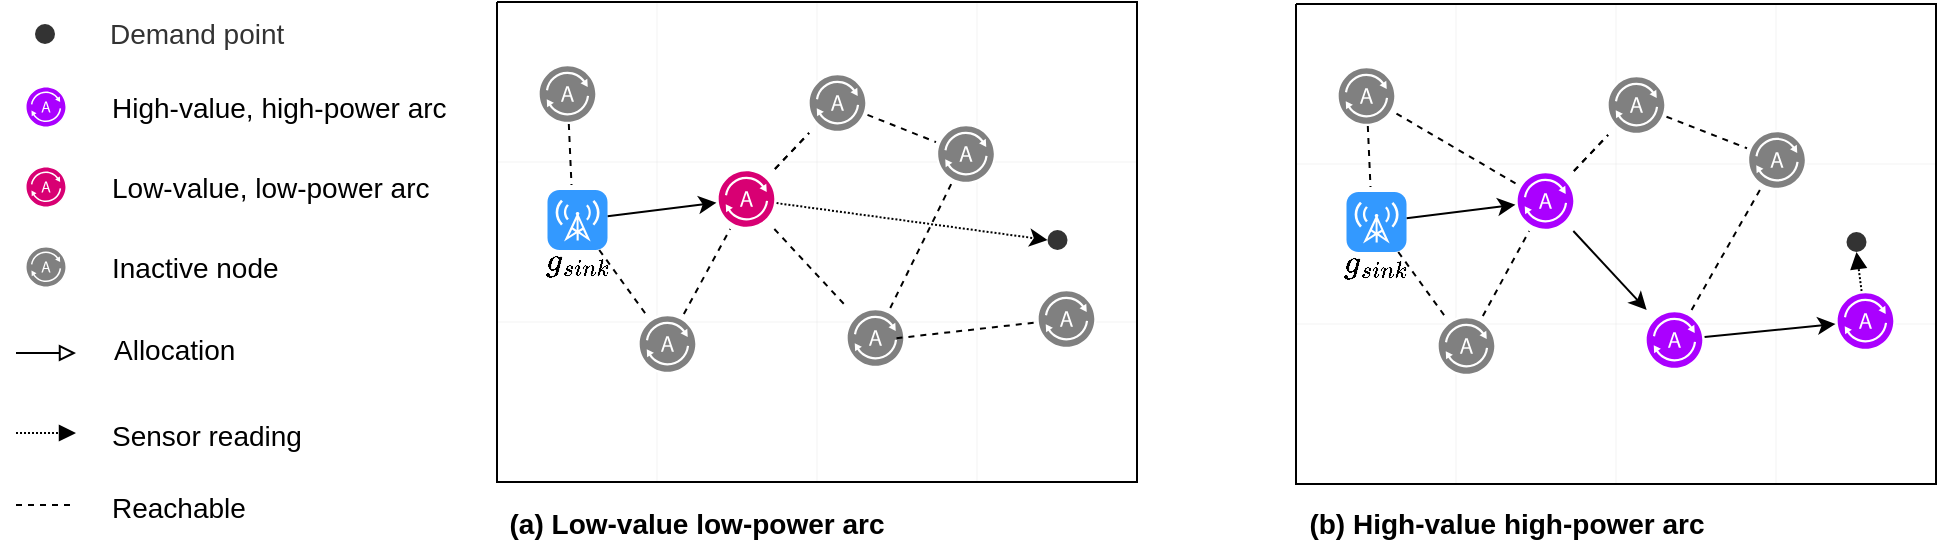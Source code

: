 <mxfile version="13.0.3" type="device"><diagram id="n3x0hCh38KXFZ6Cryw47" name="Page-1"><mxGraphModel dx="1106" dy="822" grid="1" gridSize="10" guides="1" tooltips="1" connect="1" arrows="1" fold="1" page="1" pageScale="1" pageWidth="827" pageHeight="1169" math="1" shadow="0"><root><mxCell id="0"/><mxCell id="1" parent="0"/><mxCell id="sWvzGrBPn2IlzjByoFlh-150" value="" style="verticalLabelPosition=bottom;verticalAlign=top;html=1;shape=mxgraph.basic.patternFillRect;fillStyle=grid;step=80;fillStrokeWidth=0.2;fillStrokeColor=#dddddd;" parent="1" vertex="1"><mxGeometry x="680" y="240" width="320" height="240" as="geometry"/></mxCell><mxCell id="G75mjb6Er_qYQi8ZF5sW-7" value="&lt;font color=&quot;#000000&quot; style=&quot;font-size: 14px;&quot;&gt;High-value, high-power arc&lt;/font&gt;" style="pointerEvents=1;shadow=0;dashed=0;html=1;labelPosition=right;verticalLabelPosition=middle;verticalAlign=middle;align=left;outlineConnect=0;shape=mxgraph.veeam2.agent;labelBackgroundColor=none;fillColor=#aa00ff;spacingLeft=20;fontSize=14;strokeColor=#7700CC;fontColor=#ffffff;" parent="1" vertex="1"><mxGeometry x="44.5" y="281" width="21" height="21" as="geometry"/></mxCell><mxCell id="G75mjb6Er_qYQi8ZF5sW-9" value="&lt;font color=&quot;#000000&quot; style=&quot;font-size: 14px;&quot;&gt;Low-value, low-power arc&lt;/font&gt;" style="pointerEvents=1;shadow=0;dashed=0;html=1;labelPosition=right;verticalLabelPosition=middle;verticalAlign=middle;align=left;outlineConnect=0;shape=mxgraph.veeam2.agent;labelBackgroundColor=none;fillColor=#d80073;spacingLeft=20;fontSize=14;strokeColor=#A50040;fontColor=#ffffff;" parent="1" vertex="1"><mxGeometry x="44.5" y="321" width="21" height="21" as="geometry"/></mxCell><mxCell id="G75mjb6Er_qYQi8ZF5sW-53" value="Inactive node" style="pointerEvents=1;shadow=0;dashed=0;html=1;labelPosition=right;verticalLabelPosition=middle;verticalAlign=middle;align=left;outlineConnect=0;shape=mxgraph.veeam2.agent;labelBackgroundColor=none;fillColor=#808080;spacingLeft=20;fontSize=14;" parent="1" vertex="1"><mxGeometry x="44.5" y="361" width="21" height="21" as="geometry"/></mxCell><mxCell id="G75mjb6Er_qYQi8ZF5sW-55" value="Demand point" style="ellipse;html=1;aspect=fixed;dashed=1;labelBackgroundColor=none;fontColor=#333333;fillColor=#333333;strokeColor=none;labelPosition=right;verticalLabelPosition=middle;align=left;verticalAlign=middle;fontSize=14;textDirection=ltr;spacingLeft=25;" parent="1" vertex="1"><mxGeometry x="49.5" y="250" width="10" height="10" as="geometry"/></mxCell><mxCell id="dMY40JlKNHP0hM3eTLJn-19" style="rounded=0;orthogonalLoop=1;jettySize=auto;html=1;endArrow=block;endFill=0;fontSize=14;" parent="1" edge="1"><mxGeometry relative="1" as="geometry"><mxPoint x="40" y="414.5" as="sourcePoint"/><mxPoint x="70" y="414.5" as="targetPoint"/></mxGeometry></mxCell><mxCell id="dMY40JlKNHP0hM3eTLJn-20" value="Allocation" style="edgeLabel;html=1;align=left;verticalAlign=middle;resizable=0;points=[];fontSize=14;labelPosition=right;verticalLabelPosition=middle;spacingLeft=39;" parent="dMY40JlKNHP0hM3eTLJn-19" vertex="1" connectable="0"><mxGeometry x="-0.5" y="-1" relative="1" as="geometry"><mxPoint y="-2.5" as="offset"/></mxGeometry></mxCell><mxCell id="dMY40JlKNHP0hM3eTLJn-52" style="rounded=0;orthogonalLoop=1;jettySize=auto;html=1;endArrow=block;endFill=1;fontSize=14;dashed=1;dashPattern=1 1;spacingLeft=39;" parent="1" edge="1"><mxGeometry relative="1" as="geometry"><mxPoint x="40" y="454.5" as="sourcePoint"/><mxPoint x="70" y="454.5" as="targetPoint"/></mxGeometry></mxCell><mxCell id="dMY40JlKNHP0hM3eTLJn-53" value="Sensor reading" style="edgeLabel;html=1;align=left;verticalAlign=middle;resizable=0;points=[];fontSize=14;labelPosition=right;verticalLabelPosition=middle;spacingLeft=38;" parent="dMY40JlKNHP0hM3eTLJn-52" vertex="1" connectable="0"><mxGeometry x="-0.5" y="-1" relative="1" as="geometry"><mxPoint as="offset"/></mxGeometry></mxCell><mxCell id="sWvzGrBPn2IlzjByoFlh-8" style="rounded=0;orthogonalLoop=1;jettySize=auto;html=1;" parent="1" source="sWvzGrBPn2IlzjByoFlh-11" target="sWvzGrBPn2IlzjByoFlh-16" edge="1"><mxGeometry relative="1" as="geometry"/></mxCell><mxCell id="sWvzGrBPn2IlzjByoFlh-9" style="edgeStyle=none;rounded=0;orthogonalLoop=1;jettySize=auto;html=1;" parent="1" source="sWvzGrBPn2IlzjByoFlh-16" target="sWvzGrBPn2IlzjByoFlh-24" edge="1"><mxGeometry relative="1" as="geometry"/></mxCell><mxCell id="sWvzGrBPn2IlzjByoFlh-10" style="edgeStyle=none;rounded=0;orthogonalLoop=1;jettySize=auto;html=1;dashed=1;endArrow=none;endFill=0;" parent="1" source="sWvzGrBPn2IlzjByoFlh-11" target="sWvzGrBPn2IlzjByoFlh-21" edge="1"><mxGeometry relative="1" as="geometry"/></mxCell><mxCell id="sWvzGrBPn2IlzjByoFlh-11" value="&lt;span style=&quot;color: rgb(0 , 0 , 0) ; text-align: left&quot;&gt;\(g_{sink}\)&lt;/span&gt;" style="html=1;strokeWidth=1;shadow=0;dashed=0;shape=mxgraph.ios7.misc.broadcast;strokeColor=none;buttonText=;strokeColor2=#222222;fontColor=#222222;fontSize=14;verticalLabelPosition=bottom;verticalAlign=top;align=center;fillColor=#3399FF;spacingTop=-10;" parent="1" vertex="1"><mxGeometry x="705.25" y="334" width="30" height="30" as="geometry"/></mxCell><mxCell id="sWvzGrBPn2IlzjByoFlh-12" style="rounded=0;orthogonalLoop=1;jettySize=auto;html=1;entryX=0.5;entryY=1;entryDx=0;entryDy=0;dashed=1;dashPattern=1 1;startArrow=none;startFill=0;sourcePerimeterSpacing=0;endArrow=block;endFill=1;endSize=6;targetPerimeterSpacing=0;fontSize=14;" parent="1" source="sWvzGrBPn2IlzjByoFlh-18" target="sWvzGrBPn2IlzjByoFlh-17" edge="1"><mxGeometry relative="1" as="geometry"><mxPoint x="1034.75" y="352.27" as="sourcePoint"/></mxGeometry></mxCell><mxCell id="sWvzGrBPn2IlzjByoFlh-13" style="edgeStyle=none;rounded=0;orthogonalLoop=1;jettySize=auto;html=1;dashed=1;endArrow=none;endFill=0;" parent="1" source="sWvzGrBPn2IlzjByoFlh-16" target="sWvzGrBPn2IlzjByoFlh-26" edge="1"><mxGeometry relative="1" as="geometry"/></mxCell><mxCell id="sWvzGrBPn2IlzjByoFlh-14" value="" style="edgeStyle=none;rounded=0;orthogonalLoop=1;jettySize=auto;html=1;dashed=1;endArrow=none;endFill=0;" parent="1" source="sWvzGrBPn2IlzjByoFlh-16" target="sWvzGrBPn2IlzjByoFlh-26" edge="1"><mxGeometry relative="1" as="geometry"/></mxCell><mxCell id="sWvzGrBPn2IlzjByoFlh-16" value="" style="pointerEvents=1;shadow=0;dashed=0;html=1;labelPosition=center;verticalLabelPosition=bottom;verticalAlign=top;align=center;outlineConnect=0;shape=mxgraph.veeam2.agent;labelBackgroundColor=none;fillColor=#aa00ff;strokeColor=#7700CC;fontSize=14;fontColor=#ffffff;" parent="1" vertex="1"><mxGeometry x="789.75" y="323.5" width="30" height="30" as="geometry"/></mxCell><mxCell id="sWvzGrBPn2IlzjByoFlh-17" value="" style="ellipse;html=1;aspect=fixed;dashed=1;labelBackgroundColor=none;fontColor=#333333;fillColor=#333333;strokeColor=none;labelPosition=center;verticalLabelPosition=middle;align=center;verticalAlign=middle;fontSize=14;whiteSpace=wrap;" parent="1" vertex="1"><mxGeometry x="955.25" y="354" width="10" height="10" as="geometry"/></mxCell><mxCell id="sWvzGrBPn2IlzjByoFlh-18" value="" style="pointerEvents=1;shadow=0;dashed=0;html=1;labelPosition=center;verticalLabelPosition=bottom;verticalAlign=top;align=center;outlineConnect=0;shape=mxgraph.veeam2.agent;labelBackgroundColor=none;fillColor=#aa00ff;strokeColor=#7700CC;fontColor=#ffffff;fontSize=14;" parent="1" vertex="1"><mxGeometry x="949.75" y="383.5" width="30" height="30" as="geometry"/></mxCell><mxCell id="sWvzGrBPn2IlzjByoFlh-19" style="rounded=0;orthogonalLoop=1;jettySize=auto;html=1;entryX=0.4;entryY=-0.083;entryDx=0;entryDy=0;entryPerimeter=0;dashed=1;endArrow=none;endFill=0;" parent="1" source="sWvzGrBPn2IlzjByoFlh-20" target="sWvzGrBPn2IlzjByoFlh-11" edge="1"><mxGeometry relative="1" as="geometry"/></mxCell><mxCell id="sWvzGrBPn2IlzjByoFlh-173" style="edgeStyle=none;rounded=0;orthogonalLoop=1;jettySize=auto;html=1;dashed=1;endArrow=none;endFill=0;strokeColor=#000000;" parent="1" source="sWvzGrBPn2IlzjByoFlh-20" target="sWvzGrBPn2IlzjByoFlh-16" edge="1"><mxGeometry relative="1" as="geometry"/></mxCell><mxCell id="sWvzGrBPn2IlzjByoFlh-20" value="" style="pointerEvents=1;shadow=0;dashed=0;html=1;labelPosition=center;verticalLabelPosition=bottom;verticalAlign=top;align=center;outlineConnect=0;shape=mxgraph.veeam2.agent;labelBackgroundColor=none;strokeColor=#006EAF;fontSize=14;fillColor=#808080;" parent="1" vertex="1"><mxGeometry x="700.25" y="271" width="30" height="30" as="geometry"/></mxCell><mxCell id="sWvzGrBPn2IlzjByoFlh-172" style="edgeStyle=none;rounded=0;orthogonalLoop=1;jettySize=auto;html=1;dashed=1;endArrow=none;endFill=0;strokeColor=#000000;" parent="1" source="sWvzGrBPn2IlzjByoFlh-21" target="sWvzGrBPn2IlzjByoFlh-16" edge="1"><mxGeometry relative="1" as="geometry"/></mxCell><mxCell id="sWvzGrBPn2IlzjByoFlh-21" value="" style="pointerEvents=1;shadow=0;dashed=0;html=1;labelPosition=center;verticalLabelPosition=bottom;verticalAlign=top;align=center;outlineConnect=0;shape=mxgraph.veeam2.agent;labelBackgroundColor=none;strokeColor=#006EAF;fontSize=14;fillColor=#808080;" parent="1" vertex="1"><mxGeometry x="750.25" y="396" width="30" height="30" as="geometry"/></mxCell><mxCell id="sWvzGrBPn2IlzjByoFlh-22" style="edgeStyle=none;rounded=0;orthogonalLoop=1;jettySize=auto;html=1;" parent="1" source="sWvzGrBPn2IlzjByoFlh-24" target="sWvzGrBPn2IlzjByoFlh-18" edge="1"><mxGeometry relative="1" as="geometry"/></mxCell><mxCell id="sWvzGrBPn2IlzjByoFlh-23" style="edgeStyle=none;rounded=0;orthogonalLoop=1;jettySize=auto;html=1;dashed=1;endArrow=none;endFill=0;" parent="1" source="sWvzGrBPn2IlzjByoFlh-24" target="sWvzGrBPn2IlzjByoFlh-25" edge="1"><mxGeometry relative="1" as="geometry"/></mxCell><mxCell id="sWvzGrBPn2IlzjByoFlh-24" value="" style="pointerEvents=1;shadow=0;dashed=0;html=1;labelPosition=center;verticalLabelPosition=bottom;verticalAlign=top;align=center;outlineConnect=0;shape=mxgraph.veeam2.agent;labelBackgroundColor=none;fillColor=#aa00ff;strokeColor=#7700CC;fontSize=14;fontColor=#ffffff;" parent="1" vertex="1"><mxGeometry x="854.25" y="393" width="30" height="30" as="geometry"/></mxCell><mxCell id="sWvzGrBPn2IlzjByoFlh-25" value="" style="pointerEvents=1;shadow=0;dashed=0;html=1;labelPosition=center;verticalLabelPosition=bottom;verticalAlign=top;align=center;outlineConnect=0;shape=mxgraph.veeam2.agent;labelBackgroundColor=none;strokeColor=#006EAF;fontColor=#ffffff;fontSize=14;fillColor=#808080;" parent="1" vertex="1"><mxGeometry x="905.5" y="303" width="30" height="30" as="geometry"/></mxCell><mxCell id="sWvzGrBPn2IlzjByoFlh-174" style="edgeStyle=none;rounded=0;orthogonalLoop=1;jettySize=auto;html=1;dashed=1;endArrow=none;endFill=0;strokeColor=#000000;" parent="1" source="sWvzGrBPn2IlzjByoFlh-26" target="sWvzGrBPn2IlzjByoFlh-25" edge="1"><mxGeometry relative="1" as="geometry"/></mxCell><mxCell id="sWvzGrBPn2IlzjByoFlh-26" value="" style="pointerEvents=1;shadow=0;dashed=0;html=1;labelPosition=center;verticalLabelPosition=bottom;verticalAlign=top;align=center;outlineConnect=0;shape=mxgraph.veeam2.agent;labelBackgroundColor=none;strokeColor=#006EAF;fontColor=#ffffff;fontSize=14;fillColor=#808080;" parent="1" vertex="1"><mxGeometry x="835.25" y="275.5" width="30" height="30" as="geometry"/></mxCell><mxCell id="sWvzGrBPn2IlzjByoFlh-145" style="rounded=0;orthogonalLoop=1;jettySize=auto;html=1;endArrow=none;endFill=0;fontSize=14;dashed=1;spacingLeft=39;strokeColor=#000000;" parent="1" edge="1"><mxGeometry relative="1" as="geometry"><mxPoint x="40" y="490.5" as="sourcePoint"/><mxPoint x="70" y="490.5" as="targetPoint"/></mxGeometry></mxCell><mxCell id="sWvzGrBPn2IlzjByoFlh-146" value="Reachable" style="edgeLabel;html=1;align=left;verticalAlign=middle;resizable=0;points=[];fontSize=14;labelPosition=right;verticalLabelPosition=middle;spacingLeft=38;" parent="sWvzGrBPn2IlzjByoFlh-145" vertex="1" connectable="0"><mxGeometry x="-0.5" y="-1" relative="1" as="geometry"><mxPoint as="offset"/></mxGeometry></mxCell><mxCell id="sWvzGrBPn2IlzjByoFlh-151" value="" style="verticalLabelPosition=bottom;verticalAlign=top;html=1;shape=mxgraph.basic.patternFillRect;fillStyle=grid;step=80;fillStrokeWidth=0.2;fillStrokeColor=#dddddd;" parent="1" vertex="1"><mxGeometry x="280.5" y="239" width="320" height="240" as="geometry"/></mxCell><mxCell id="sWvzGrBPn2IlzjByoFlh-152" style="rounded=0;orthogonalLoop=1;jettySize=auto;html=1;fontSize=14;" parent="1" source="sWvzGrBPn2IlzjByoFlh-155" target="sWvzGrBPn2IlzjByoFlh-159" edge="1"><mxGeometry relative="1" as="geometry"/></mxCell><mxCell id="sWvzGrBPn2IlzjByoFlh-153" style="edgeStyle=none;rounded=0;orthogonalLoop=1;jettySize=auto;html=1;entryX=0;entryY=0.5;entryDx=0;entryDy=0;dashed=1;dashPattern=1 1;" parent="1" source="sWvzGrBPn2IlzjByoFlh-159" target="sWvzGrBPn2IlzjByoFlh-160" edge="1"><mxGeometry relative="1" as="geometry"/></mxCell><mxCell id="sWvzGrBPn2IlzjByoFlh-154" style="edgeStyle=none;rounded=0;orthogonalLoop=1;jettySize=auto;html=1;dashed=1;endArrow=none;endFill=0;fontSize=14;" parent="1" source="sWvzGrBPn2IlzjByoFlh-155" target="sWvzGrBPn2IlzjByoFlh-164" edge="1"><mxGeometry relative="1" as="geometry"/></mxCell><mxCell id="sWvzGrBPn2IlzjByoFlh-155" value="&lt;span style=&quot;color: rgb(0, 0, 0); text-align: left; font-size: 14px;&quot;&gt;\(g_{sink}\)&lt;/span&gt;" style="html=1;strokeWidth=1;shadow=0;dashed=0;shape=mxgraph.ios7.misc.broadcast;strokeColor=none;buttonText=;strokeColor2=#222222;fontColor=#222222;fontSize=14;verticalLabelPosition=bottom;verticalAlign=top;align=center;fillColor=#3399FF;spacingTop=-10;" parent="1" vertex="1"><mxGeometry x="305.75" y="333" width="30" height="30" as="geometry"/></mxCell><mxCell id="sWvzGrBPn2IlzjByoFlh-157" style="edgeStyle=none;rounded=0;orthogonalLoop=1;jettySize=auto;html=1;dashed=1;endArrow=none;endFill=0;" parent="1" source="sWvzGrBPn2IlzjByoFlh-159" target="sWvzGrBPn2IlzjByoFlh-169" edge="1"><mxGeometry relative="1" as="geometry"/></mxCell><mxCell id="sWvzGrBPn2IlzjByoFlh-158" value="" style="edgeStyle=none;rounded=0;orthogonalLoop=1;jettySize=auto;html=1;dashed=1;endArrow=none;endFill=0;" parent="1" source="sWvzGrBPn2IlzjByoFlh-159" target="sWvzGrBPn2IlzjByoFlh-169" edge="1"><mxGeometry relative="1" as="geometry"/></mxCell><mxCell id="sWvzGrBPn2IlzjByoFlh-159" value="" style="pointerEvents=1;shadow=0;dashed=0;html=1;labelPosition=center;verticalLabelPosition=bottom;verticalAlign=top;align=center;outlineConnect=0;shape=mxgraph.veeam2.agent;labelBackgroundColor=none;fillColor=#d80073;strokeColor=#A50040;fontSize=14;fontColor=#ffffff;" parent="1" vertex="1"><mxGeometry x="390.25" y="322.5" width="30" height="30" as="geometry"/></mxCell><mxCell id="sWvzGrBPn2IlzjByoFlh-160" value="" style="ellipse;html=1;aspect=fixed;dashed=1;labelBackgroundColor=none;fontColor=#333333;fillColor=#333333;strokeColor=none;labelPosition=center;verticalLabelPosition=middle;align=center;verticalAlign=middle;fontSize=14;whiteSpace=wrap;" parent="1" vertex="1"><mxGeometry x="555.75" y="353" width="10" height="10" as="geometry"/></mxCell><mxCell id="sWvzGrBPn2IlzjByoFlh-161" value="" style="pointerEvents=1;shadow=0;dashed=0;html=1;labelPosition=center;verticalLabelPosition=bottom;verticalAlign=top;align=center;outlineConnect=0;shape=mxgraph.veeam2.agent;labelBackgroundColor=none;fillColor=#808080;strokeColor=#7700CC;fontColor=#ffffff;fontSize=14;" parent="1" vertex="1"><mxGeometry x="550.25" y="382.5" width="30" height="30" as="geometry"/></mxCell><mxCell id="sWvzGrBPn2IlzjByoFlh-162" style="rounded=0;orthogonalLoop=1;jettySize=auto;html=1;entryX=0.4;entryY=-0.083;entryDx=0;entryDy=0;entryPerimeter=0;dashed=1;endArrow=none;endFill=0;fontSize=14;" parent="1" source="sWvzGrBPn2IlzjByoFlh-163" target="sWvzGrBPn2IlzjByoFlh-155" edge="1"><mxGeometry relative="1" as="geometry"/></mxCell><mxCell id="sWvzGrBPn2IlzjByoFlh-163" value="" style="pointerEvents=1;shadow=0;dashed=0;html=1;labelPosition=center;verticalLabelPosition=bottom;verticalAlign=top;align=center;outlineConnect=0;shape=mxgraph.veeam2.agent;labelBackgroundColor=none;strokeColor=#006EAF;fontSize=14;fillColor=#808080;" parent="1" vertex="1"><mxGeometry x="300.75" y="270" width="30" height="30" as="geometry"/></mxCell><mxCell id="sWvzGrBPn2IlzjByoFlh-175" style="edgeStyle=none;rounded=0;orthogonalLoop=1;jettySize=auto;html=1;dashed=1;endArrow=none;endFill=0;strokeColor=#000000;fontSize=14;" parent="1" source="sWvzGrBPn2IlzjByoFlh-164" target="sWvzGrBPn2IlzjByoFlh-159" edge="1"><mxGeometry relative="1" as="geometry"/></mxCell><mxCell id="sWvzGrBPn2IlzjByoFlh-164" value="" style="pointerEvents=1;shadow=0;dashed=0;html=1;labelPosition=center;verticalLabelPosition=bottom;verticalAlign=top;align=center;outlineConnect=0;shape=mxgraph.veeam2.agent;labelBackgroundColor=none;strokeColor=#006EAF;fontSize=14;fillColor=#808080;" parent="1" vertex="1"><mxGeometry x="350.75" y="395" width="30" height="30" as="geometry"/></mxCell><mxCell id="sWvzGrBPn2IlzjByoFlh-166" style="edgeStyle=none;rounded=0;orthogonalLoop=1;jettySize=auto;html=1;dashed=1;endArrow=none;endFill=0;" parent="1" source="sWvzGrBPn2IlzjByoFlh-167" target="sWvzGrBPn2IlzjByoFlh-168" edge="1"><mxGeometry relative="1" as="geometry"/></mxCell><mxCell id="sWvzGrBPn2IlzjByoFlh-167" value="" style="pointerEvents=1;shadow=0;dashed=0;html=1;labelPosition=center;verticalLabelPosition=bottom;verticalAlign=top;align=center;outlineConnect=0;shape=mxgraph.veeam2.agent;labelBackgroundColor=none;fillColor=#808080;strokeColor=#7700CC;fontSize=14;fontColor=#ffffff;" parent="1" vertex="1"><mxGeometry x="454.75" y="392" width="30" height="30" as="geometry"/></mxCell><mxCell id="sWvzGrBPn2IlzjByoFlh-168" value="" style="pointerEvents=1;shadow=0;dashed=0;html=1;labelPosition=center;verticalLabelPosition=bottom;verticalAlign=top;align=center;outlineConnect=0;shape=mxgraph.veeam2.agent;labelBackgroundColor=none;strokeColor=#006EAF;fontColor=#ffffff;fontSize=14;fillColor=#808080;" parent="1" vertex="1"><mxGeometry x="500" y="300" width="30" height="30" as="geometry"/></mxCell><mxCell id="sWvzGrBPn2IlzjByoFlh-176" style="edgeStyle=none;rounded=0;orthogonalLoop=1;jettySize=auto;html=1;dashed=1;endArrow=none;endFill=0;strokeColor=#000000;" parent="1" source="sWvzGrBPn2IlzjByoFlh-169" target="sWvzGrBPn2IlzjByoFlh-168" edge="1"><mxGeometry relative="1" as="geometry"/></mxCell><mxCell id="sWvzGrBPn2IlzjByoFlh-169" value="" style="pointerEvents=1;shadow=0;dashed=0;html=1;labelPosition=center;verticalLabelPosition=bottom;verticalAlign=top;align=center;outlineConnect=0;shape=mxgraph.veeam2.agent;labelBackgroundColor=none;strokeColor=#006EAF;fontColor=#ffffff;fontSize=14;fillColor=#808080;" parent="1" vertex="1"><mxGeometry x="435.75" y="274.5" width="30" height="30" as="geometry"/></mxCell><mxCell id="sWvzGrBPn2IlzjByoFlh-170" style="edgeStyle=none;rounded=0;orthogonalLoop=1;jettySize=auto;html=1;dashed=1;endArrow=none;endFill=0;exitX=0.85;exitY=0.504;exitDx=0;exitDy=0;exitPerimeter=0;" parent="1" source="sWvzGrBPn2IlzjByoFlh-167" target="sWvzGrBPn2IlzjByoFlh-161" edge="1"><mxGeometry relative="1" as="geometry"><mxPoint x="487.128" y="402.0" as="sourcePoint"/><mxPoint x="517.622" y="340" as="targetPoint"/></mxGeometry></mxCell><mxCell id="sWvzGrBPn2IlzjByoFlh-171" style="edgeStyle=none;rounded=0;orthogonalLoop=1;jettySize=auto;html=1;dashed=1;endArrow=none;endFill=0;" parent="1" source="sWvzGrBPn2IlzjByoFlh-159" target="sWvzGrBPn2IlzjByoFlh-167" edge="1"><mxGeometry relative="1" as="geometry"><mxPoint x="497.128" y="412.0" as="sourcePoint"/><mxPoint x="527.622" y="350" as="targetPoint"/></mxGeometry></mxCell><mxCell id="sWvzGrBPn2IlzjByoFlh-178" value="&lt;b&gt;&lt;span style=&quot;font-size: 14px&quot;&gt;(a)&amp;nbsp;&lt;/span&gt;&lt;span style=&quot;text-align: left&quot;&gt;Low-value low-power arc&lt;/span&gt;&lt;/b&gt;" style="text;html=1;align=center;verticalAlign=middle;resizable=0;points=[];autosize=1;fontSize=14;" parent="1" vertex="1"><mxGeometry x="280" y="490" width="200" height="20" as="geometry"/></mxCell><mxCell id="sWvzGrBPn2IlzjByoFlh-179" value="&lt;b&gt;&lt;span style=&quot;font-size: 14px&quot;&gt;(b)&amp;nbsp;&lt;/span&gt;&lt;span style=&quot;text-align: left&quot;&gt;High-value high-power arc&lt;/span&gt;&lt;/b&gt;" style="text;html=1;align=center;verticalAlign=middle;resizable=0;points=[];autosize=1;fontSize=14;" parent="1" vertex="1"><mxGeometry x="680" y="490" width="210" height="20" as="geometry"/></mxCell></root></mxGraphModel></diagram></mxfile>